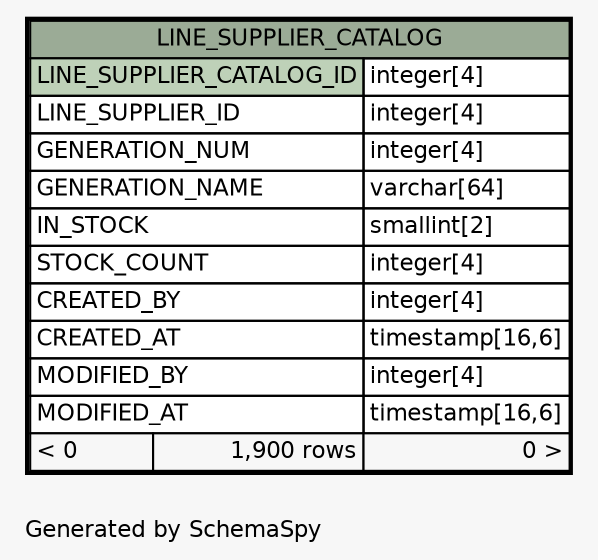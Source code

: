 // dot 2.38.0 on Windows 10 10.0
// SchemaSpy rev Unknown
digraph "oneDegreeRelationshipsDiagram" {
  graph [
    rankdir="RL"
    bgcolor="#f7f7f7"
    label="\nGenerated by SchemaSpy"
    labeljust="l"
    nodesep="0.18"
    ranksep="0.46"
    fontname="Helvetica"
    fontsize="11"
  ];
  node [
    fontname="Helvetica"
    fontsize="11"
    shape="plaintext"
  ];
  edge [
    arrowsize="0.8"
  ];
  "LINE_SUPPLIER_CATALOG" [
    label=<
    <TABLE BORDER="2" CELLBORDER="1" CELLSPACING="0" BGCOLOR="#ffffff">
      <TR><TD COLSPAN="3" BGCOLOR="#9bab96" ALIGN="CENTER">LINE_SUPPLIER_CATALOG</TD></TR>
      <TR><TD PORT="LINE_SUPPLIER_CATALOG_ID" COLSPAN="2" BGCOLOR="#bed1b8" ALIGN="LEFT">LINE_SUPPLIER_CATALOG_ID</TD><TD PORT="LINE_SUPPLIER_CATALOG_ID.type" ALIGN="LEFT">integer[4]</TD></TR>
      <TR><TD PORT="LINE_SUPPLIER_ID" COLSPAN="2" ALIGN="LEFT">LINE_SUPPLIER_ID</TD><TD PORT="LINE_SUPPLIER_ID.type" ALIGN="LEFT">integer[4]</TD></TR>
      <TR><TD PORT="GENERATION_NUM" COLSPAN="2" ALIGN="LEFT">GENERATION_NUM</TD><TD PORT="GENERATION_NUM.type" ALIGN="LEFT">integer[4]</TD></TR>
      <TR><TD PORT="GENERATION_NAME" COLSPAN="2" ALIGN="LEFT">GENERATION_NAME</TD><TD PORT="GENERATION_NAME.type" ALIGN="LEFT">varchar[64]</TD></TR>
      <TR><TD PORT="IN_STOCK" COLSPAN="2" ALIGN="LEFT">IN_STOCK</TD><TD PORT="IN_STOCK.type" ALIGN="LEFT">smallint[2]</TD></TR>
      <TR><TD PORT="STOCK_COUNT" COLSPAN="2" ALIGN="LEFT">STOCK_COUNT</TD><TD PORT="STOCK_COUNT.type" ALIGN="LEFT">integer[4]</TD></TR>
      <TR><TD PORT="CREATED_BY" COLSPAN="2" ALIGN="LEFT">CREATED_BY</TD><TD PORT="CREATED_BY.type" ALIGN="LEFT">integer[4]</TD></TR>
      <TR><TD PORT="CREATED_AT" COLSPAN="2" ALIGN="LEFT">CREATED_AT</TD><TD PORT="CREATED_AT.type" ALIGN="LEFT">timestamp[16,6]</TD></TR>
      <TR><TD PORT="MODIFIED_BY" COLSPAN="2" ALIGN="LEFT">MODIFIED_BY</TD><TD PORT="MODIFIED_BY.type" ALIGN="LEFT">integer[4]</TD></TR>
      <TR><TD PORT="MODIFIED_AT" COLSPAN="2" ALIGN="LEFT">MODIFIED_AT</TD><TD PORT="MODIFIED_AT.type" ALIGN="LEFT">timestamp[16,6]</TD></TR>
      <TR><TD ALIGN="LEFT" BGCOLOR="#f7f7f7">&lt; 0</TD><TD ALIGN="RIGHT" BGCOLOR="#f7f7f7">1,900 rows</TD><TD ALIGN="RIGHT" BGCOLOR="#f7f7f7">0 &gt;</TD></TR>
    </TABLE>>
    URL="LINE_SUPPLIER_CATALOG.html"
    tooltip="LINE_SUPPLIER_CATALOG"
  ];
}
